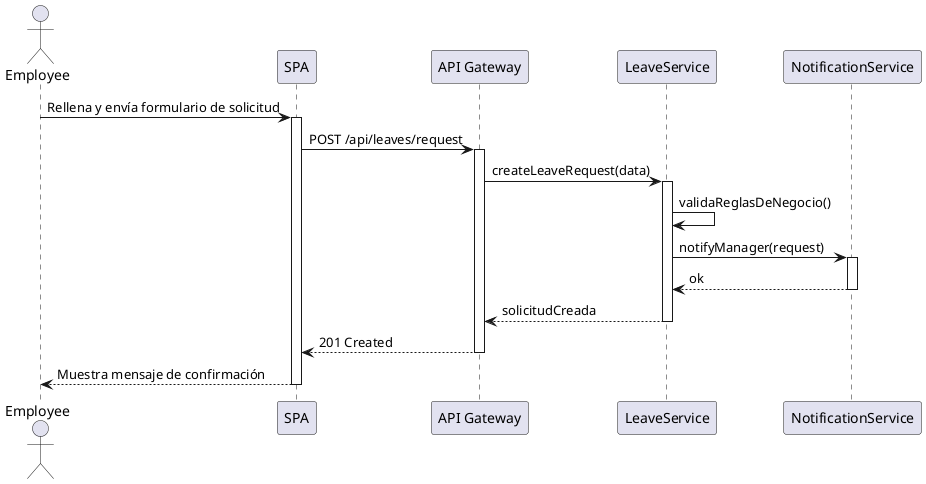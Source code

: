 @startuml Sequence_LeaveRequest
actor Employee
participant SPA
participant "API Gateway" as API
participant LeaveService
participant NotificationService

Employee -> SPA: Rellena y envía formulario de solicitud
activate SPA
SPA -> API: POST /api/leaves/request
activate API
API -> LeaveService: createLeaveRequest(data)
activate LeaveService
LeaveService -> LeaveService: validaReglasDeNegocio()
LeaveService -> NotificationService: notifyManager(request)
activate NotificationService
NotificationService --> LeaveService: ok
deactivate NotificationService
LeaveService --> API: solicitudCreada
deactivate LeaveService
API --> SPA: 201 Created
deactivate API
SPA --> Employee: Muestra mensaje de confirmación
deactivate SPA
@enduml
